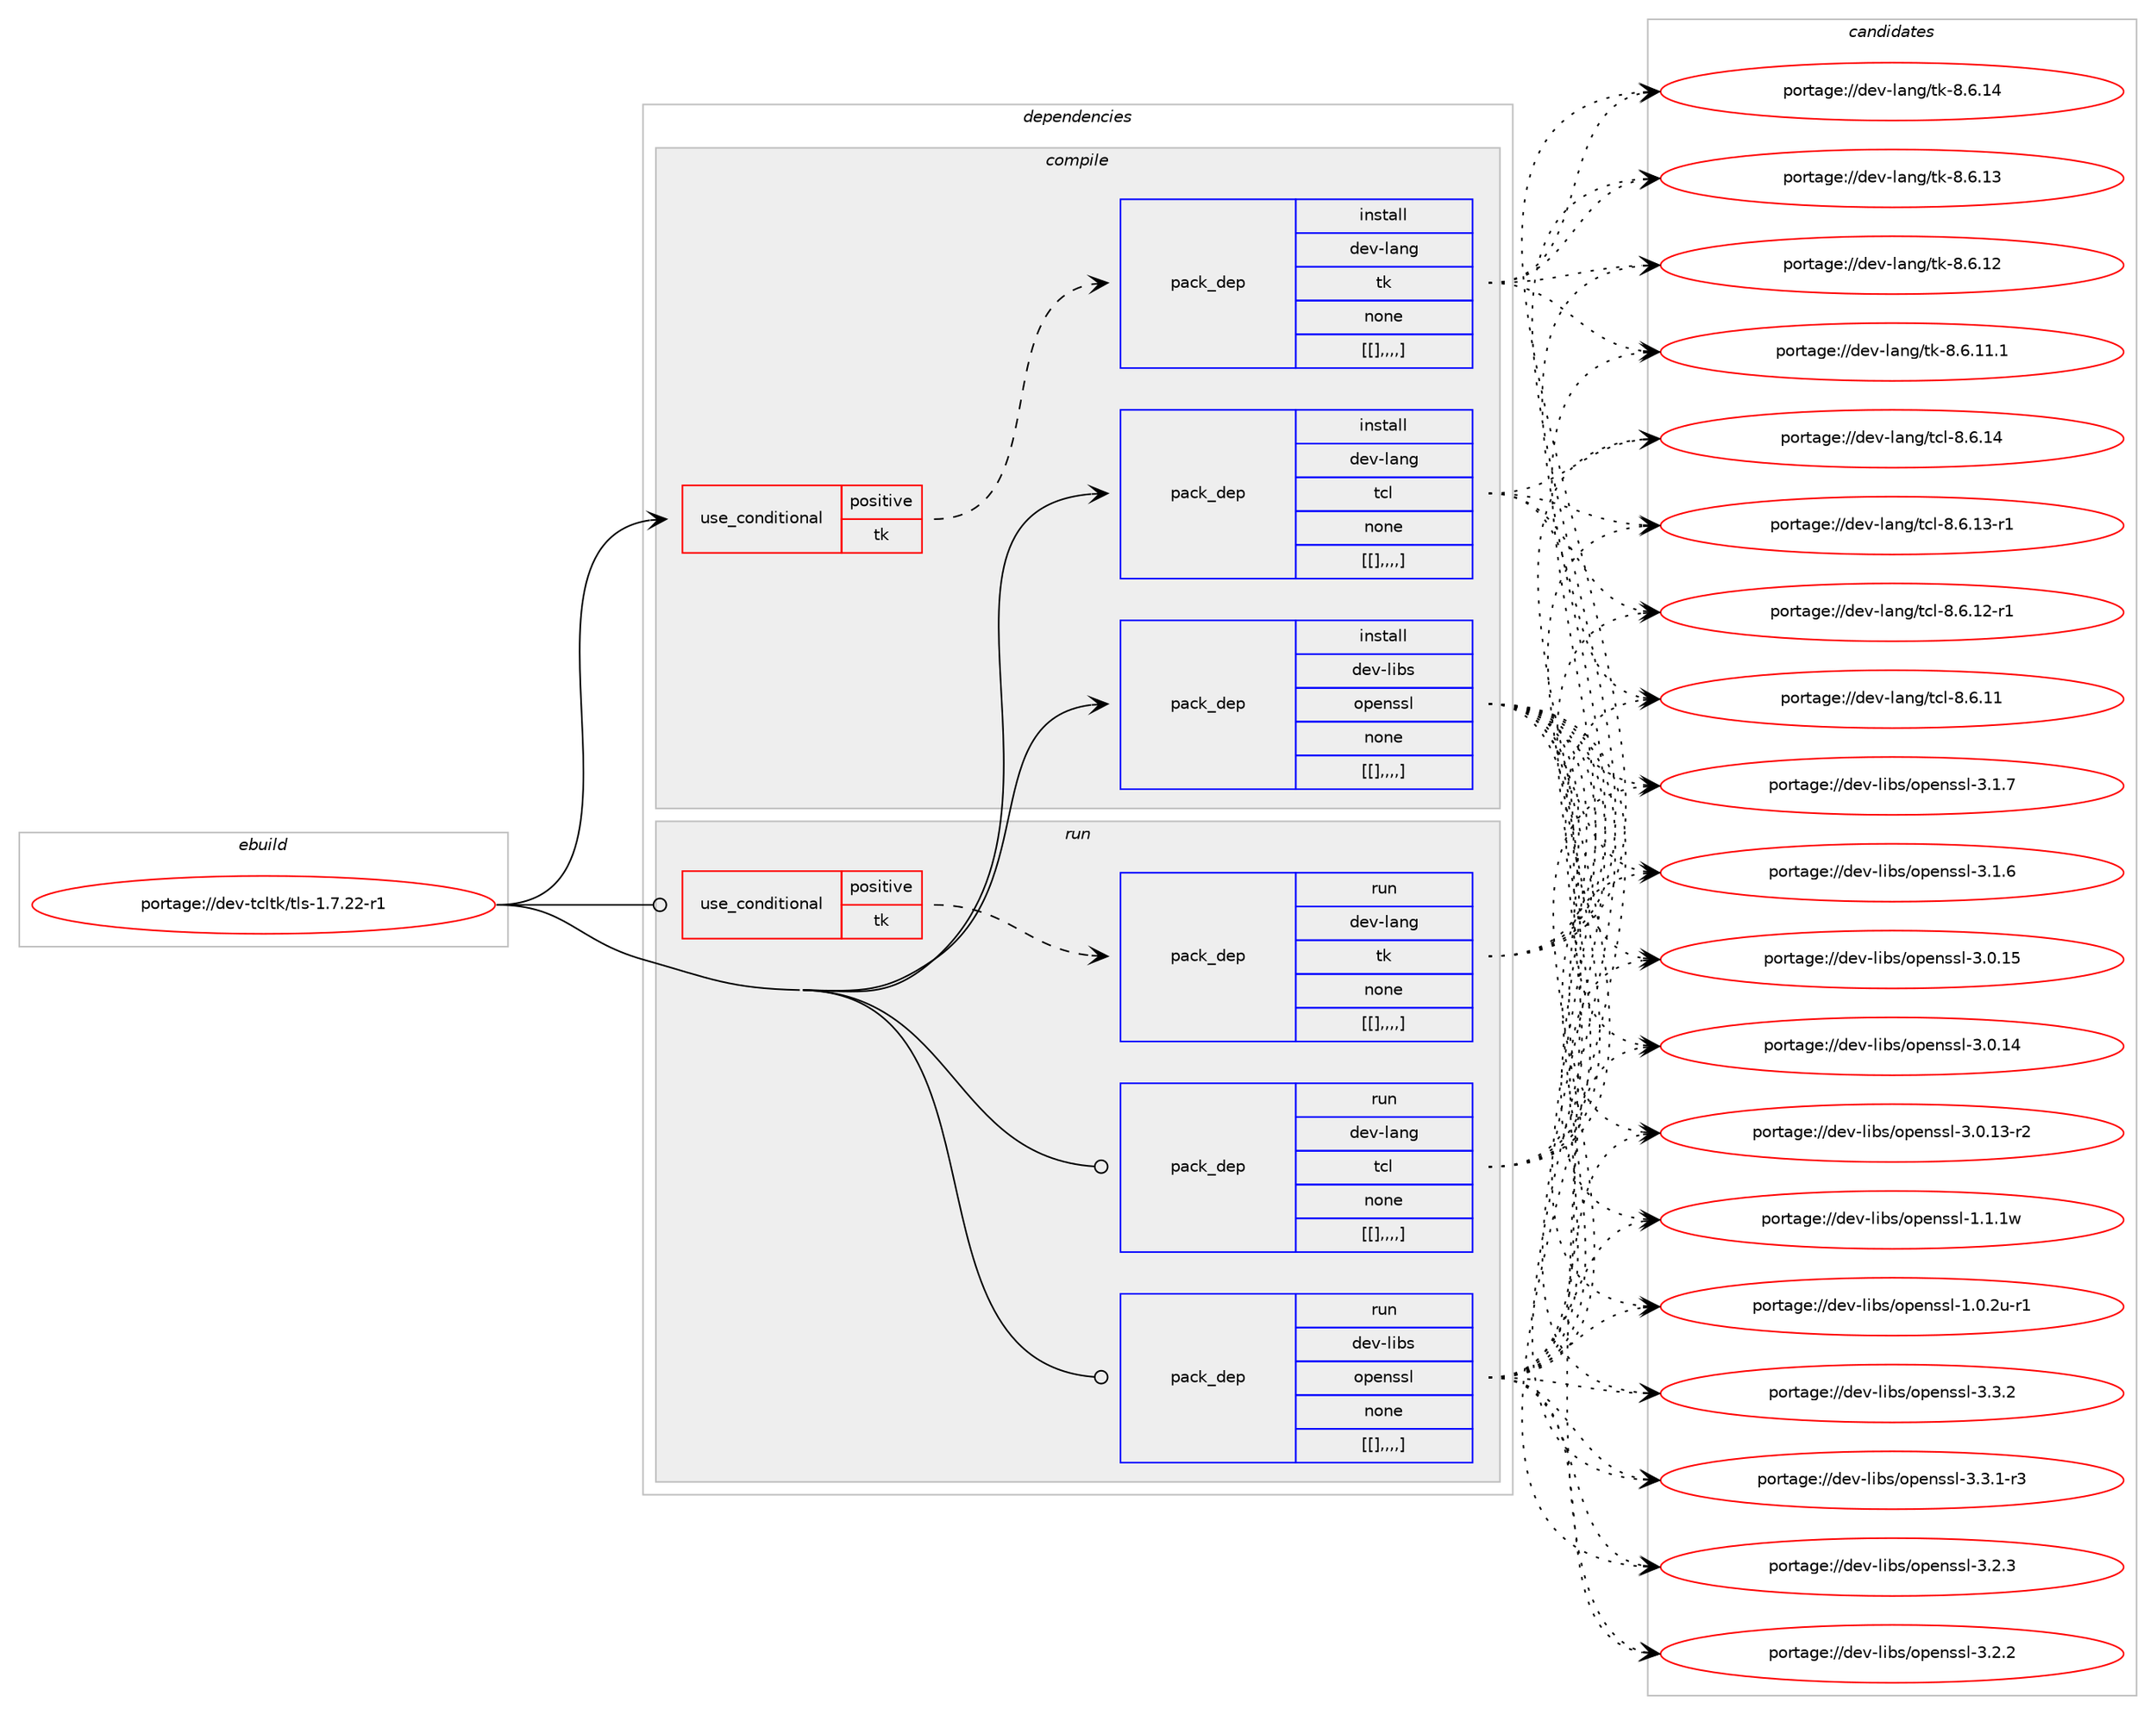 digraph prolog {

# *************
# Graph options
# *************

newrank=true;
concentrate=true;
compound=true;
graph [rankdir=LR,fontname=Helvetica,fontsize=10,ranksep=1.5];#, ranksep=2.5, nodesep=0.2];
edge  [arrowhead=vee];
node  [fontname=Helvetica,fontsize=10];

# **********
# The ebuild
# **********

subgraph cluster_leftcol {
color=gray;
label=<<i>ebuild</i>>;
id [label="portage://dev-tcltk/tls-1.7.22-r1", color=red, width=4, href="../dev-tcltk/tls-1.7.22-r1.svg"];
}

# ****************
# The dependencies
# ****************

subgraph cluster_midcol {
color=gray;
label=<<i>dependencies</i>>;
subgraph cluster_compile {
fillcolor="#eeeeee";
style=filled;
label=<<i>compile</i>>;
subgraph cond61604 {
dependency214129 [label=<<TABLE BORDER="0" CELLBORDER="1" CELLSPACING="0" CELLPADDING="4"><TR><TD ROWSPAN="3" CELLPADDING="10">use_conditional</TD></TR><TR><TD>positive</TD></TR><TR><TD>tk</TD></TR></TABLE>>, shape=none, color=red];
subgraph pack151137 {
dependency214130 [label=<<TABLE BORDER="0" CELLBORDER="1" CELLSPACING="0" CELLPADDING="4" WIDTH="220"><TR><TD ROWSPAN="6" CELLPADDING="30">pack_dep</TD></TR><TR><TD WIDTH="110">install</TD></TR><TR><TD>dev-lang</TD></TR><TR><TD>tk</TD></TR><TR><TD>none</TD></TR><TR><TD>[[],,,,]</TD></TR></TABLE>>, shape=none, color=blue];
}
dependency214129:e -> dependency214130:w [weight=20,style="dashed",arrowhead="vee"];
}
id:e -> dependency214129:w [weight=20,style="solid",arrowhead="vee"];
subgraph pack151138 {
dependency214131 [label=<<TABLE BORDER="0" CELLBORDER="1" CELLSPACING="0" CELLPADDING="4" WIDTH="220"><TR><TD ROWSPAN="6" CELLPADDING="30">pack_dep</TD></TR><TR><TD WIDTH="110">install</TD></TR><TR><TD>dev-lang</TD></TR><TR><TD>tcl</TD></TR><TR><TD>none</TD></TR><TR><TD>[[],,,,]</TD></TR></TABLE>>, shape=none, color=blue];
}
id:e -> dependency214131:w [weight=20,style="solid",arrowhead="vee"];
subgraph pack151139 {
dependency214132 [label=<<TABLE BORDER="0" CELLBORDER="1" CELLSPACING="0" CELLPADDING="4" WIDTH="220"><TR><TD ROWSPAN="6" CELLPADDING="30">pack_dep</TD></TR><TR><TD WIDTH="110">install</TD></TR><TR><TD>dev-libs</TD></TR><TR><TD>openssl</TD></TR><TR><TD>none</TD></TR><TR><TD>[[],,,,]</TD></TR></TABLE>>, shape=none, color=blue];
}
id:e -> dependency214132:w [weight=20,style="solid",arrowhead="vee"];
}
subgraph cluster_compileandrun {
fillcolor="#eeeeee";
style=filled;
label=<<i>compile and run</i>>;
}
subgraph cluster_run {
fillcolor="#eeeeee";
style=filled;
label=<<i>run</i>>;
subgraph cond61605 {
dependency214133 [label=<<TABLE BORDER="0" CELLBORDER="1" CELLSPACING="0" CELLPADDING="4"><TR><TD ROWSPAN="3" CELLPADDING="10">use_conditional</TD></TR><TR><TD>positive</TD></TR><TR><TD>tk</TD></TR></TABLE>>, shape=none, color=red];
subgraph pack151140 {
dependency214134 [label=<<TABLE BORDER="0" CELLBORDER="1" CELLSPACING="0" CELLPADDING="4" WIDTH="220"><TR><TD ROWSPAN="6" CELLPADDING="30">pack_dep</TD></TR><TR><TD WIDTH="110">run</TD></TR><TR><TD>dev-lang</TD></TR><TR><TD>tk</TD></TR><TR><TD>none</TD></TR><TR><TD>[[],,,,]</TD></TR></TABLE>>, shape=none, color=blue];
}
dependency214133:e -> dependency214134:w [weight=20,style="dashed",arrowhead="vee"];
}
id:e -> dependency214133:w [weight=20,style="solid",arrowhead="odot"];
subgraph pack151141 {
dependency214135 [label=<<TABLE BORDER="0" CELLBORDER="1" CELLSPACING="0" CELLPADDING="4" WIDTH="220"><TR><TD ROWSPAN="6" CELLPADDING="30">pack_dep</TD></TR><TR><TD WIDTH="110">run</TD></TR><TR><TD>dev-lang</TD></TR><TR><TD>tcl</TD></TR><TR><TD>none</TD></TR><TR><TD>[[],,,,]</TD></TR></TABLE>>, shape=none, color=blue];
}
id:e -> dependency214135:w [weight=20,style="solid",arrowhead="odot"];
subgraph pack151142 {
dependency214136 [label=<<TABLE BORDER="0" CELLBORDER="1" CELLSPACING="0" CELLPADDING="4" WIDTH="220"><TR><TD ROWSPAN="6" CELLPADDING="30">pack_dep</TD></TR><TR><TD WIDTH="110">run</TD></TR><TR><TD>dev-libs</TD></TR><TR><TD>openssl</TD></TR><TR><TD>none</TD></TR><TR><TD>[[],,,,]</TD></TR></TABLE>>, shape=none, color=blue];
}
id:e -> dependency214136:w [weight=20,style="solid",arrowhead="odot"];
}
}

# **************
# The candidates
# **************

subgraph cluster_choices {
rank=same;
color=gray;
label=<<i>candidates</i>>;

subgraph choice151137 {
color=black;
nodesep=1;
choice10010111845108971101034711610745564654464952 [label="portage://dev-lang/tk-8.6.14", color=red, width=4,href="../dev-lang/tk-8.6.14.svg"];
choice10010111845108971101034711610745564654464951 [label="portage://dev-lang/tk-8.6.13", color=red, width=4,href="../dev-lang/tk-8.6.13.svg"];
choice10010111845108971101034711610745564654464950 [label="portage://dev-lang/tk-8.6.12", color=red, width=4,href="../dev-lang/tk-8.6.12.svg"];
choice100101118451089711010347116107455646544649494649 [label="portage://dev-lang/tk-8.6.11.1", color=red, width=4,href="../dev-lang/tk-8.6.11.1.svg"];
dependency214130:e -> choice10010111845108971101034711610745564654464952:w [style=dotted,weight="100"];
dependency214130:e -> choice10010111845108971101034711610745564654464951:w [style=dotted,weight="100"];
dependency214130:e -> choice10010111845108971101034711610745564654464950:w [style=dotted,weight="100"];
dependency214130:e -> choice100101118451089711010347116107455646544649494649:w [style=dotted,weight="100"];
}
subgraph choice151138 {
color=black;
nodesep=1;
choice1001011184510897110103471169910845564654464952 [label="portage://dev-lang/tcl-8.6.14", color=red, width=4,href="../dev-lang/tcl-8.6.14.svg"];
choice10010111845108971101034711699108455646544649514511449 [label="portage://dev-lang/tcl-8.6.13-r1", color=red, width=4,href="../dev-lang/tcl-8.6.13-r1.svg"];
choice10010111845108971101034711699108455646544649504511449 [label="portage://dev-lang/tcl-8.6.12-r1", color=red, width=4,href="../dev-lang/tcl-8.6.12-r1.svg"];
choice1001011184510897110103471169910845564654464949 [label="portage://dev-lang/tcl-8.6.11", color=red, width=4,href="../dev-lang/tcl-8.6.11.svg"];
dependency214131:e -> choice1001011184510897110103471169910845564654464952:w [style=dotted,weight="100"];
dependency214131:e -> choice10010111845108971101034711699108455646544649514511449:w [style=dotted,weight="100"];
dependency214131:e -> choice10010111845108971101034711699108455646544649504511449:w [style=dotted,weight="100"];
dependency214131:e -> choice1001011184510897110103471169910845564654464949:w [style=dotted,weight="100"];
}
subgraph choice151139 {
color=black;
nodesep=1;
choice100101118451081059811547111112101110115115108455146514650 [label="portage://dev-libs/openssl-3.3.2", color=red, width=4,href="../dev-libs/openssl-3.3.2.svg"];
choice1001011184510810598115471111121011101151151084551465146494511451 [label="portage://dev-libs/openssl-3.3.1-r3", color=red, width=4,href="../dev-libs/openssl-3.3.1-r3.svg"];
choice100101118451081059811547111112101110115115108455146504651 [label="portage://dev-libs/openssl-3.2.3", color=red, width=4,href="../dev-libs/openssl-3.2.3.svg"];
choice100101118451081059811547111112101110115115108455146504650 [label="portage://dev-libs/openssl-3.2.2", color=red, width=4,href="../dev-libs/openssl-3.2.2.svg"];
choice100101118451081059811547111112101110115115108455146494655 [label="portage://dev-libs/openssl-3.1.7", color=red, width=4,href="../dev-libs/openssl-3.1.7.svg"];
choice100101118451081059811547111112101110115115108455146494654 [label="portage://dev-libs/openssl-3.1.6", color=red, width=4,href="../dev-libs/openssl-3.1.6.svg"];
choice10010111845108105981154711111210111011511510845514648464953 [label="portage://dev-libs/openssl-3.0.15", color=red, width=4,href="../dev-libs/openssl-3.0.15.svg"];
choice10010111845108105981154711111210111011511510845514648464952 [label="portage://dev-libs/openssl-3.0.14", color=red, width=4,href="../dev-libs/openssl-3.0.14.svg"];
choice100101118451081059811547111112101110115115108455146484649514511450 [label="portage://dev-libs/openssl-3.0.13-r2", color=red, width=4,href="../dev-libs/openssl-3.0.13-r2.svg"];
choice100101118451081059811547111112101110115115108454946494649119 [label="portage://dev-libs/openssl-1.1.1w", color=red, width=4,href="../dev-libs/openssl-1.1.1w.svg"];
choice1001011184510810598115471111121011101151151084549464846501174511449 [label="portage://dev-libs/openssl-1.0.2u-r1", color=red, width=4,href="../dev-libs/openssl-1.0.2u-r1.svg"];
dependency214132:e -> choice100101118451081059811547111112101110115115108455146514650:w [style=dotted,weight="100"];
dependency214132:e -> choice1001011184510810598115471111121011101151151084551465146494511451:w [style=dotted,weight="100"];
dependency214132:e -> choice100101118451081059811547111112101110115115108455146504651:w [style=dotted,weight="100"];
dependency214132:e -> choice100101118451081059811547111112101110115115108455146504650:w [style=dotted,weight="100"];
dependency214132:e -> choice100101118451081059811547111112101110115115108455146494655:w [style=dotted,weight="100"];
dependency214132:e -> choice100101118451081059811547111112101110115115108455146494654:w [style=dotted,weight="100"];
dependency214132:e -> choice10010111845108105981154711111210111011511510845514648464953:w [style=dotted,weight="100"];
dependency214132:e -> choice10010111845108105981154711111210111011511510845514648464952:w [style=dotted,weight="100"];
dependency214132:e -> choice100101118451081059811547111112101110115115108455146484649514511450:w [style=dotted,weight="100"];
dependency214132:e -> choice100101118451081059811547111112101110115115108454946494649119:w [style=dotted,weight="100"];
dependency214132:e -> choice1001011184510810598115471111121011101151151084549464846501174511449:w [style=dotted,weight="100"];
}
subgraph choice151140 {
color=black;
nodesep=1;
choice10010111845108971101034711610745564654464952 [label="portage://dev-lang/tk-8.6.14", color=red, width=4,href="../dev-lang/tk-8.6.14.svg"];
choice10010111845108971101034711610745564654464951 [label="portage://dev-lang/tk-8.6.13", color=red, width=4,href="../dev-lang/tk-8.6.13.svg"];
choice10010111845108971101034711610745564654464950 [label="portage://dev-lang/tk-8.6.12", color=red, width=4,href="../dev-lang/tk-8.6.12.svg"];
choice100101118451089711010347116107455646544649494649 [label="portage://dev-lang/tk-8.6.11.1", color=red, width=4,href="../dev-lang/tk-8.6.11.1.svg"];
dependency214134:e -> choice10010111845108971101034711610745564654464952:w [style=dotted,weight="100"];
dependency214134:e -> choice10010111845108971101034711610745564654464951:w [style=dotted,weight="100"];
dependency214134:e -> choice10010111845108971101034711610745564654464950:w [style=dotted,weight="100"];
dependency214134:e -> choice100101118451089711010347116107455646544649494649:w [style=dotted,weight="100"];
}
subgraph choice151141 {
color=black;
nodesep=1;
choice1001011184510897110103471169910845564654464952 [label="portage://dev-lang/tcl-8.6.14", color=red, width=4,href="../dev-lang/tcl-8.6.14.svg"];
choice10010111845108971101034711699108455646544649514511449 [label="portage://dev-lang/tcl-8.6.13-r1", color=red, width=4,href="../dev-lang/tcl-8.6.13-r1.svg"];
choice10010111845108971101034711699108455646544649504511449 [label="portage://dev-lang/tcl-8.6.12-r1", color=red, width=4,href="../dev-lang/tcl-8.6.12-r1.svg"];
choice1001011184510897110103471169910845564654464949 [label="portage://dev-lang/tcl-8.6.11", color=red, width=4,href="../dev-lang/tcl-8.6.11.svg"];
dependency214135:e -> choice1001011184510897110103471169910845564654464952:w [style=dotted,weight="100"];
dependency214135:e -> choice10010111845108971101034711699108455646544649514511449:w [style=dotted,weight="100"];
dependency214135:e -> choice10010111845108971101034711699108455646544649504511449:w [style=dotted,weight="100"];
dependency214135:e -> choice1001011184510897110103471169910845564654464949:w [style=dotted,weight="100"];
}
subgraph choice151142 {
color=black;
nodesep=1;
choice100101118451081059811547111112101110115115108455146514650 [label="portage://dev-libs/openssl-3.3.2", color=red, width=4,href="../dev-libs/openssl-3.3.2.svg"];
choice1001011184510810598115471111121011101151151084551465146494511451 [label="portage://dev-libs/openssl-3.3.1-r3", color=red, width=4,href="../dev-libs/openssl-3.3.1-r3.svg"];
choice100101118451081059811547111112101110115115108455146504651 [label="portage://dev-libs/openssl-3.2.3", color=red, width=4,href="../dev-libs/openssl-3.2.3.svg"];
choice100101118451081059811547111112101110115115108455146504650 [label="portage://dev-libs/openssl-3.2.2", color=red, width=4,href="../dev-libs/openssl-3.2.2.svg"];
choice100101118451081059811547111112101110115115108455146494655 [label="portage://dev-libs/openssl-3.1.7", color=red, width=4,href="../dev-libs/openssl-3.1.7.svg"];
choice100101118451081059811547111112101110115115108455146494654 [label="portage://dev-libs/openssl-3.1.6", color=red, width=4,href="../dev-libs/openssl-3.1.6.svg"];
choice10010111845108105981154711111210111011511510845514648464953 [label="portage://dev-libs/openssl-3.0.15", color=red, width=4,href="../dev-libs/openssl-3.0.15.svg"];
choice10010111845108105981154711111210111011511510845514648464952 [label="portage://dev-libs/openssl-3.0.14", color=red, width=4,href="../dev-libs/openssl-3.0.14.svg"];
choice100101118451081059811547111112101110115115108455146484649514511450 [label="portage://dev-libs/openssl-3.0.13-r2", color=red, width=4,href="../dev-libs/openssl-3.0.13-r2.svg"];
choice100101118451081059811547111112101110115115108454946494649119 [label="portage://dev-libs/openssl-1.1.1w", color=red, width=4,href="../dev-libs/openssl-1.1.1w.svg"];
choice1001011184510810598115471111121011101151151084549464846501174511449 [label="portage://dev-libs/openssl-1.0.2u-r1", color=red, width=4,href="../dev-libs/openssl-1.0.2u-r1.svg"];
dependency214136:e -> choice100101118451081059811547111112101110115115108455146514650:w [style=dotted,weight="100"];
dependency214136:e -> choice1001011184510810598115471111121011101151151084551465146494511451:w [style=dotted,weight="100"];
dependency214136:e -> choice100101118451081059811547111112101110115115108455146504651:w [style=dotted,weight="100"];
dependency214136:e -> choice100101118451081059811547111112101110115115108455146504650:w [style=dotted,weight="100"];
dependency214136:e -> choice100101118451081059811547111112101110115115108455146494655:w [style=dotted,weight="100"];
dependency214136:e -> choice100101118451081059811547111112101110115115108455146494654:w [style=dotted,weight="100"];
dependency214136:e -> choice10010111845108105981154711111210111011511510845514648464953:w [style=dotted,weight="100"];
dependency214136:e -> choice10010111845108105981154711111210111011511510845514648464952:w [style=dotted,weight="100"];
dependency214136:e -> choice100101118451081059811547111112101110115115108455146484649514511450:w [style=dotted,weight="100"];
dependency214136:e -> choice100101118451081059811547111112101110115115108454946494649119:w [style=dotted,weight="100"];
dependency214136:e -> choice1001011184510810598115471111121011101151151084549464846501174511449:w [style=dotted,weight="100"];
}
}

}
